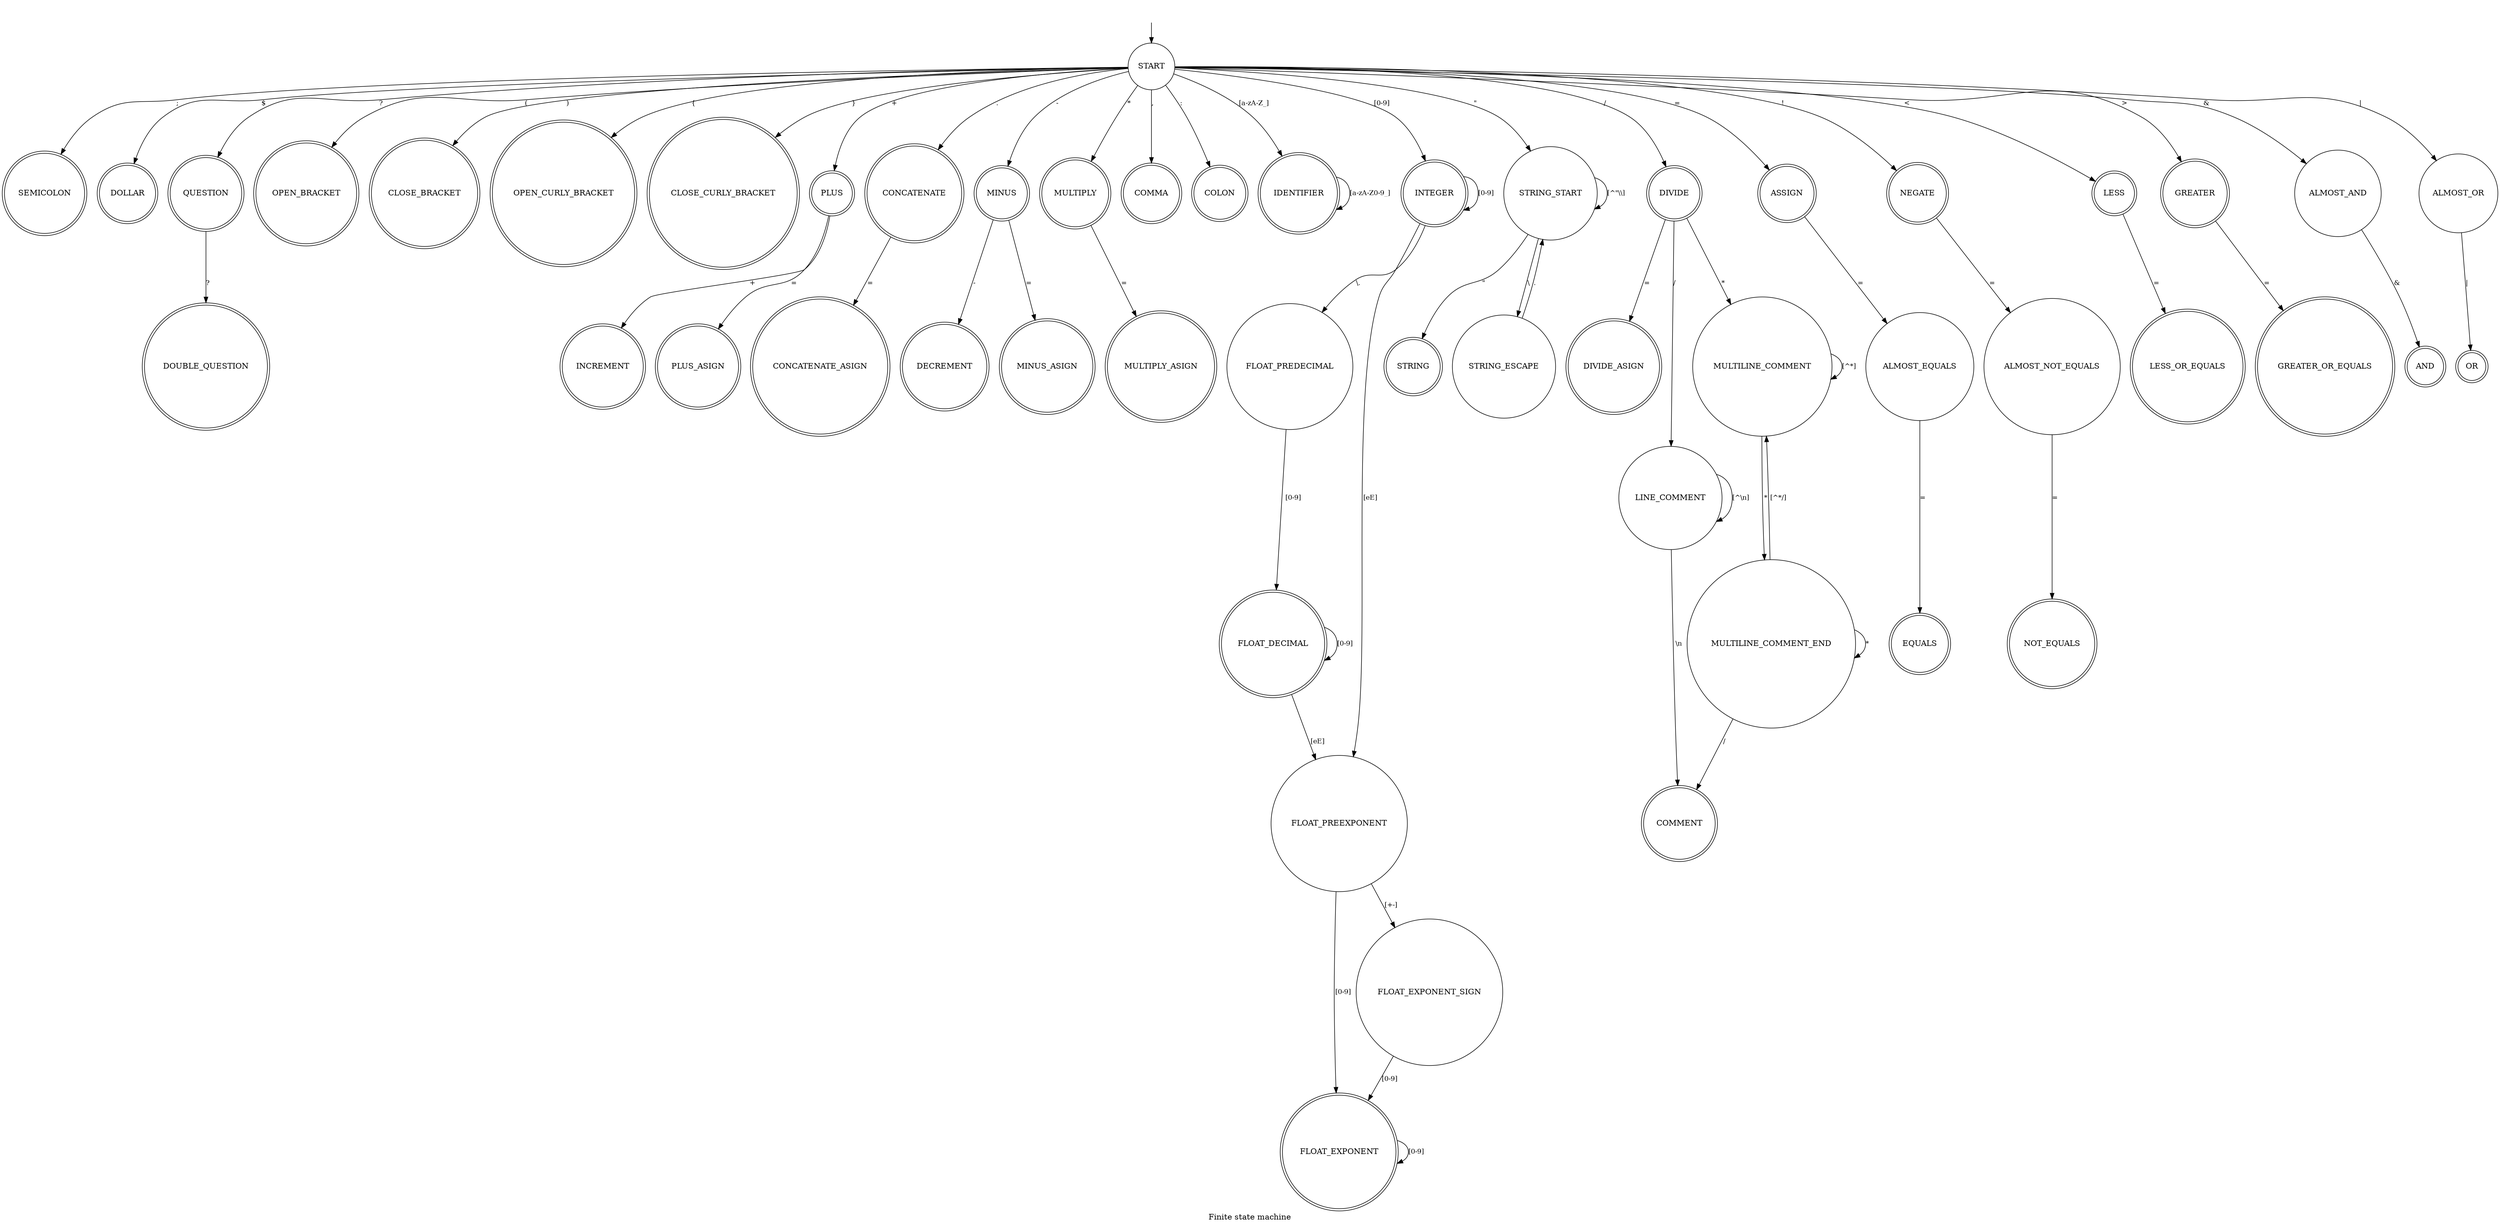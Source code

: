 # compile using: dot -Tpng fsm.gv -o fsm.png
digraph {
    node [shape=doublecircle]
    edge [fontsize=12.0,ranksep=1.0]
    entry [label="", shape=none]
    START [shape=circle]
    entry -> START
    START -> SEMICOLON [label=";"]
    START -> DOLLAR [label="$"]
    START -> QUESTION [label="?"]
    QUESTION -> DOUBLE_QUESTION [label="?"]
    START -> OPEN_BRACKET [label="("]
    START -> CLOSE_BRACKET [label=")"]
    START -> OPEN_CURLY_BRACKET [label="{"]
    START -> CLOSE_CURLY_BRACKET [label="}"]
    START -> PLUS [label="+"]
    START -> CONCATENATE [label="."]
    CONCATENATE -> CONCATENATE_ASIGN [label="="]
    PLUS -> INCREMENT [label="+"]
    PLUS -> PLUS_ASIGN [label="="]
    START -> MINUS [label="-"]
    MINUS -> DECREMENT [label="-"]
    MINUS -> MINUS_ASIGN [label="="]
    START -> MULTIPLY [label="*"]
    MULTIPLY -> MULTIPLY_ASIGN [label="="]
    START -> COMMA [label=","]
    START -> COLON [label=":"]
    START -> IDENTIFIER [label="[a-zA-Z_]"]
    IDENTIFIER -> IDENTIFIER [label="[a-zA-Z0-9_]"]
    START -> INTEGER [label="[0-9]"]
    INTEGER -> INTEGER [label="[0-9]"]
    START -> STRING_START [label="\""]
    STRING_START [shape=circle]
    STRING_START -> STRING_START [label="[^\"\\\\]"]
    STRING_START -> STRING [label="\""]
    STRING_START -> STRING_ESCAPE [label="\\"]
    STRING_ESCAPE [shape=circle]
    STRING_ESCAPE -> STRING_START [label="."]
    START -> DIVIDE [label="/"]
    DIVIDE -> DIVIDE_ASIGN [label="="]
    DIVIDE -> LINE_COMMENT [label="/"]
    DIVIDE -> MULTILINE_COMMENT [label="*"]
    LINE_COMMENT [shape=circle]
    LINE_COMMENT -> LINE_COMMENT [label="[^\\n]"]
    LINE_COMMENT -> COMMENT [label="\\n"]
    MULTILINE_COMMENT [shape=circle]
    MULTILINE_COMMENT -> MULTILINE_COMMENT [label="[^*]"]
    MULTILINE_COMMENT -> MULTILINE_COMMENT_END [label="*"]
    MULTILINE_COMMENT_END [shape=circle]
    MULTILINE_COMMENT_END -> COMMENT [label="/"]
    MULTILINE_COMMENT_END -> MULTILINE_COMMENT_END [label="*"]
    MULTILINE_COMMENT_END -> MULTILINE_COMMENT [label="[^*/]"]
    START -> ASSIGN [label="="]
    ASSIGN -> ALMOST_EQUALS [label="="]
    ALMOST_EQUALS [shape=circle]
    ALMOST_EQUALS -> EQUALS [label="="]
    START -> NEGATE [label="!"]
    NEGATE -> ALMOST_NOT_EQUALS [label="="]
    ALMOST_NOT_EQUALS [shape=circle]
    ALMOST_NOT_EQUALS -> NOT_EQUALS [label="="]
    START -> LESS [label="<"]
    LESS -> LESS_OR_EQUALS [label="="]
    START -> GREATER [label=">"]
    GREATER -> GREATER_OR_EQUALS [label="="]
    INTEGER -> FLOAT_PREDECIMAL [label="\\."]
    FLOAT_PREDECIMAL [shape=circle]
    FLOAT_PREDECIMAL -> FLOAT_DECIMAL [label="[0-9]"]
    FLOAT_DECIMAL -> FLOAT_DECIMAL [label="[0-9]"]
    FLOAT_DECIMAL -> FLOAT_PREEXPONENT [label="[eE]"]
    INTEGER -> FLOAT_PREEXPONENT [label="[eE]"]
    FLOAT_PREEXPONENT [shape=circle]
    FLOAT_PREEXPONENT -> FLOAT_EXPONENT [label="[0-9]"]
    FLOAT_PREEXPONENT -> FLOAT_EXPONENT_SIGN [label="[+-]"]
    FLOAT_EXPONENT_SIGN [shape=circle]
    FLOAT_EXPONENT_SIGN -> FLOAT_EXPONENT [label="[0-9]"]
    FLOAT_EXPONENT -> FLOAT_EXPONENT [label="[0-9]"]
    START -> ALMOST_AND [label="&"]
    ALMOST_AND [shape=circle]
    ALMOST_AND -> AND [label="&"]
    START -> ALMOST_OR [label="|"]
    ALMOST_OR [shape=circle]
    ALMOST_OR -> OR [label="|"]

    label="Finite state machine"
}